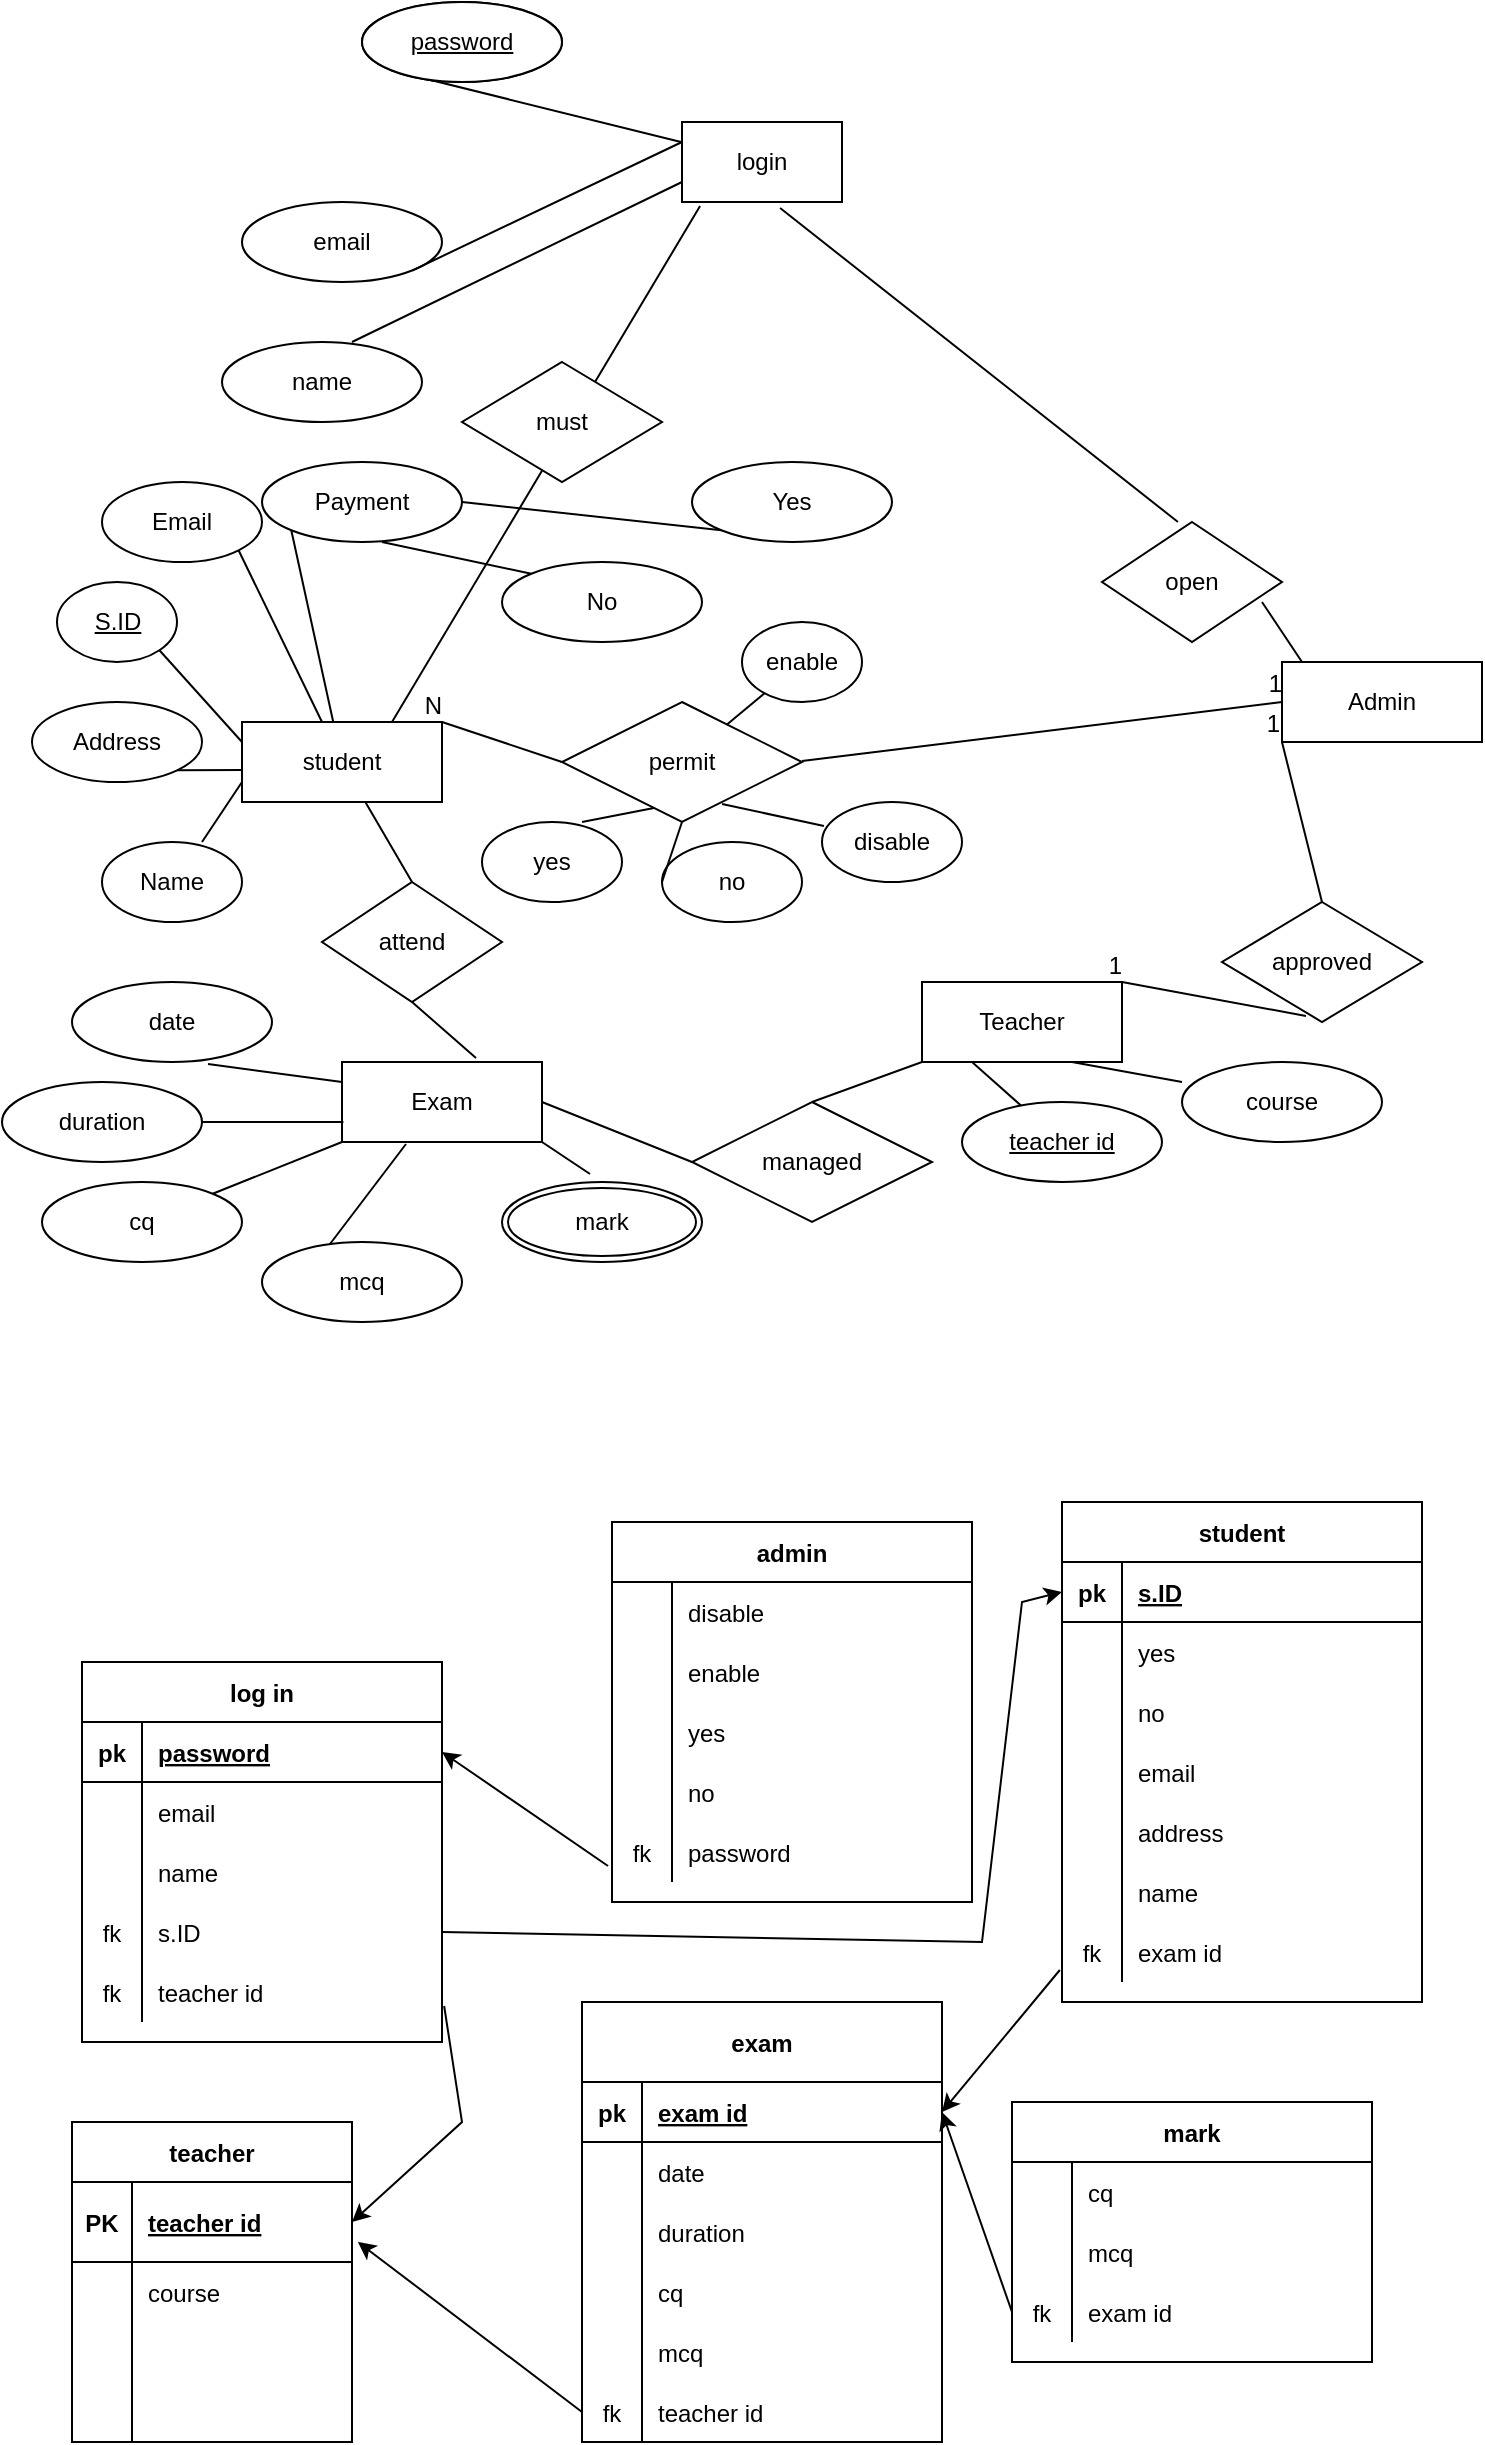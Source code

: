<mxfile version="20.1.1" type="github"><diagram id="s75_1GLkobukSZjFSuoS" name="Page-1"><mxGraphModel dx="1835" dy="1525" grid="1" gridSize="10" guides="1" tooltips="1" connect="1" arrows="1" fold="1" page="1" pageScale="1" pageWidth="850" pageHeight="1100" math="0" shadow="0"><root><mxCell id="0"/><mxCell id="1" parent="0"/><mxCell id="WikgjsvKLAHlQ51X5Hj_-1" value="student" style="whiteSpace=wrap;html=1;align=center;" parent="1" vertex="1"><mxGeometry x="100" y="230" width="100" height="40" as="geometry"/></mxCell><mxCell id="WikgjsvKLAHlQ51X5Hj_-2" value="Admin" style="whiteSpace=wrap;html=1;align=center;" parent="1" vertex="1"><mxGeometry x="620" y="200" width="100" height="40" as="geometry"/></mxCell><mxCell id="WikgjsvKLAHlQ51X5Hj_-3" value="Exam" style="whiteSpace=wrap;html=1;align=center;" parent="1" vertex="1"><mxGeometry x="150" y="400" width="100" height="40" as="geometry"/></mxCell><mxCell id="WikgjsvKLAHlQ51X5Hj_-4" value="Teacher" style="whiteSpace=wrap;html=1;align=center;" parent="1" vertex="1"><mxGeometry x="440" y="360" width="100" height="40" as="geometry"/></mxCell><mxCell id="WikgjsvKLAHlQ51X5Hj_-6" value="managed" style="shape=rhombus;perimeter=rhombusPerimeter;whiteSpace=wrap;html=1;align=center;" parent="1" vertex="1"><mxGeometry x="325" y="420" width="120" height="60" as="geometry"/></mxCell><mxCell id="WikgjsvKLAHlQ51X5Hj_-7" value="No" style="ellipse;whiteSpace=wrap;html=1;align=center;" parent="1" vertex="1"><mxGeometry x="230" y="150" width="100" height="40" as="geometry"/></mxCell><mxCell id="WikgjsvKLAHlQ51X5Hj_-8" value="Yes" style="ellipse;whiteSpace=wrap;html=1;align=center;" parent="1" vertex="1"><mxGeometry x="325" y="100" width="100" height="40" as="geometry"/></mxCell><mxCell id="WikgjsvKLAHlQ51X5Hj_-9" value="Name" style="ellipse;whiteSpace=wrap;html=1;align=center;" parent="1" vertex="1"><mxGeometry x="30" y="290" width="70" height="40" as="geometry"/></mxCell><mxCell id="WikgjsvKLAHlQ51X5Hj_-10" value="Email" style="ellipse;whiteSpace=wrap;html=1;align=center;" parent="1" vertex="1"><mxGeometry x="30" y="110" width="80" height="40" as="geometry"/></mxCell><mxCell id="WikgjsvKLAHlQ51X5Hj_-11" value="Address" style="ellipse;whiteSpace=wrap;html=1;align=center;" parent="1" vertex="1"><mxGeometry x="-5" y="220" width="85" height="40" as="geometry"/></mxCell><mxCell id="WikgjsvKLAHlQ51X5Hj_-12" value="S.ID" style="ellipse;whiteSpace=wrap;html=1;align=center;fontStyle=4;" parent="1" vertex="1"><mxGeometry x="7.5" y="160" width="60" height="40" as="geometry"/></mxCell><mxCell id="WikgjsvKLAHlQ51X5Hj_-13" value="" style="endArrow=none;html=1;rounded=0;entryX=1;entryY=1;entryDx=0;entryDy=0;" parent="1" target="WikgjsvKLAHlQ51X5Hj_-10" edge="1"><mxGeometry width="50" height="50" relative="1" as="geometry"><mxPoint x="140" y="230" as="sourcePoint"/><mxPoint x="170" y="200" as="targetPoint"/></mxGeometry></mxCell><mxCell id="WikgjsvKLAHlQ51X5Hj_-14" value="" style="endArrow=none;html=1;rounded=0;exitX=0;exitY=0.25;exitDx=0;exitDy=0;entryX=1;entryY=1;entryDx=0;entryDy=0;" parent="1" source="WikgjsvKLAHlQ51X5Hj_-1" target="WikgjsvKLAHlQ51X5Hj_-12" edge="1"><mxGeometry width="50" height="50" relative="1" as="geometry"><mxPoint x="80" y="240" as="sourcePoint"/><mxPoint x="130" y="190" as="targetPoint"/></mxGeometry></mxCell><mxCell id="WikgjsvKLAHlQ51X5Hj_-15" value="" style="endArrow=none;html=1;rounded=0;" parent="1" edge="1"><mxGeometry width="50" height="50" relative="1" as="geometry"><mxPoint x="80" y="290" as="sourcePoint"/><mxPoint x="100" y="260" as="targetPoint"/></mxGeometry></mxCell><mxCell id="WikgjsvKLAHlQ51X5Hj_-16" value="" style="endArrow=none;html=1;rounded=0;exitX=1;exitY=1;exitDx=0;exitDy=0;" parent="1" source="WikgjsvKLAHlQ51X5Hj_-11" edge="1"><mxGeometry width="50" height="50" relative="1" as="geometry"><mxPoint x="400" y="280" as="sourcePoint"/><mxPoint x="100" y="254" as="targetPoint"/></mxGeometry></mxCell><mxCell id="WikgjsvKLAHlQ51X5Hj_-19" value="" style="endArrow=none;html=1;rounded=0;entryX=0;entryY=0.5;entryDx=0;entryDy=0;" parent="1" target="WikgjsvKLAHlQ51X5Hj_-2" edge="1"><mxGeometry relative="1" as="geometry"><mxPoint x="380" y="249.5" as="sourcePoint"/><mxPoint x="540" y="249.5" as="targetPoint"/></mxGeometry></mxCell><mxCell id="WikgjsvKLAHlQ51X5Hj_-20" value="1" style="resizable=0;html=1;align=right;verticalAlign=bottom;" parent="WikgjsvKLAHlQ51X5Hj_-19" connectable="0" vertex="1"><mxGeometry x="1" relative="1" as="geometry"/></mxCell><mxCell id="WikgjsvKLAHlQ51X5Hj_-21" value="Payment" style="ellipse;whiteSpace=wrap;html=1;align=center;" parent="1" vertex="1"><mxGeometry x="110" y="100" width="100" height="40" as="geometry"/></mxCell><mxCell id="WikgjsvKLAHlQ51X5Hj_-22" value="" style="endArrow=none;html=1;rounded=0;exitX=0.6;exitY=1;exitDx=0;exitDy=0;exitPerimeter=0;entryX=0;entryY=0;entryDx=0;entryDy=0;" parent="1" source="WikgjsvKLAHlQ51X5Hj_-21" target="WikgjsvKLAHlQ51X5Hj_-7" edge="1"><mxGeometry width="50" height="50" relative="1" as="geometry"><mxPoint x="400" y="280" as="sourcePoint"/><mxPoint x="450" y="230" as="targetPoint"/></mxGeometry></mxCell><mxCell id="WikgjsvKLAHlQ51X5Hj_-23" value="" style="endArrow=none;html=1;rounded=0;exitX=0;exitY=1;exitDx=0;exitDy=0;entryX=1;entryY=0.5;entryDx=0;entryDy=0;" parent="1" source="WikgjsvKLAHlQ51X5Hj_-8" target="WikgjsvKLAHlQ51X5Hj_-21" edge="1"><mxGeometry width="50" height="50" relative="1" as="geometry"><mxPoint x="270" y="160" as="sourcePoint"/><mxPoint x="320" y="110" as="targetPoint"/></mxGeometry></mxCell><mxCell id="KVuetMOdyUf1TqzvOYoq-1" value="" style="endArrow=none;html=1;rounded=0;entryX=0;entryY=1;entryDx=0;entryDy=0;" parent="1" source="WikgjsvKLAHlQ51X5Hj_-1" target="WikgjsvKLAHlQ51X5Hj_-21" edge="1"><mxGeometry width="50" height="50" relative="1" as="geometry"><mxPoint x="270" y="280" as="sourcePoint"/><mxPoint x="320" y="230" as="targetPoint"/></mxGeometry></mxCell><mxCell id="KVuetMOdyUf1TqzvOYoq-2" value="attend" style="shape=rhombus;perimeter=rhombusPerimeter;whiteSpace=wrap;html=1;align=center;" parent="1" vertex="1"><mxGeometry x="140" y="310" width="90" height="60" as="geometry"/></mxCell><mxCell id="KVuetMOdyUf1TqzvOYoq-3" value="permit" style="shape=rhombus;perimeter=rhombusPerimeter;whiteSpace=wrap;html=1;align=center;" parent="1" vertex="1"><mxGeometry x="260" y="220" width="120" height="60" as="geometry"/></mxCell><mxCell id="KVuetMOdyUf1TqzvOYoq-4" value="" style="endArrow=none;html=1;rounded=0;entryX=0.5;entryY=0;entryDx=0;entryDy=0;" parent="1" source="WikgjsvKLAHlQ51X5Hj_-1" target="KVuetMOdyUf1TqzvOYoq-2" edge="1"><mxGeometry relative="1" as="geometry"><mxPoint x="220" y="250" as="sourcePoint"/><mxPoint x="380" y="250" as="targetPoint"/></mxGeometry></mxCell><mxCell id="KVuetMOdyUf1TqzvOYoq-5" value="" style="endArrow=none;html=1;rounded=0;entryX=0.67;entryY=-0.05;entryDx=0;entryDy=0;entryPerimeter=0;exitX=0.5;exitY=1;exitDx=0;exitDy=0;" parent="1" source="KVuetMOdyUf1TqzvOYoq-2" target="WikgjsvKLAHlQ51X5Hj_-3" edge="1"><mxGeometry relative="1" as="geometry"><mxPoint x="220" y="250" as="sourcePoint"/><mxPoint x="380" y="250" as="targetPoint"/></mxGeometry></mxCell><mxCell id="KVuetMOdyUf1TqzvOYoq-6" value="" style="endArrow=none;html=1;rounded=0;entryX=0.5;entryY=0;entryDx=0;entryDy=0;exitX=0;exitY=1;exitDx=0;exitDy=0;" parent="1" source="WikgjsvKLAHlQ51X5Hj_-4" target="WikgjsvKLAHlQ51X5Hj_-6" edge="1"><mxGeometry relative="1" as="geometry"><mxPoint x="220" y="250" as="sourcePoint"/><mxPoint x="380" y="250" as="targetPoint"/></mxGeometry></mxCell><mxCell id="KVuetMOdyUf1TqzvOYoq-7" value="" style="endArrow=none;html=1;rounded=0;entryX=0;entryY=0.5;entryDx=0;entryDy=0;exitX=1;exitY=0.5;exitDx=0;exitDy=0;" parent="1" source="WikgjsvKLAHlQ51X5Hj_-3" target="WikgjsvKLAHlQ51X5Hj_-6" edge="1"><mxGeometry relative="1" as="geometry"><mxPoint x="220" y="250" as="sourcePoint"/><mxPoint x="380" y="250" as="targetPoint"/></mxGeometry></mxCell><mxCell id="KVuetMOdyUf1TqzvOYoq-8" value="yes" style="ellipse;whiteSpace=wrap;html=1;align=center;" parent="1" vertex="1"><mxGeometry x="220" y="280" width="70" height="40" as="geometry"/></mxCell><mxCell id="KVuetMOdyUf1TqzvOYoq-9" value="no" style="ellipse;whiteSpace=wrap;html=1;align=center;" parent="1" vertex="1"><mxGeometry x="310" y="290" width="70" height="40" as="geometry"/></mxCell><mxCell id="KVuetMOdyUf1TqzvOYoq-10" value="enable" style="ellipse;whiteSpace=wrap;html=1;align=center;" parent="1" vertex="1"><mxGeometry x="350" y="180" width="60" height="40" as="geometry"/></mxCell><mxCell id="KVuetMOdyUf1TqzvOYoq-11" value="disable" style="ellipse;whiteSpace=wrap;html=1;align=center;" parent="1" vertex="1"><mxGeometry x="390" y="270" width="70" height="40" as="geometry"/></mxCell><mxCell id="KVuetMOdyUf1TqzvOYoq-17" value="" style="endArrow=none;html=1;rounded=0;entryX=0.383;entryY=0.883;entryDx=0;entryDy=0;entryPerimeter=0;" parent="1" target="KVuetMOdyUf1TqzvOYoq-3" edge="1"><mxGeometry width="50" height="50" relative="1" as="geometry"><mxPoint x="270" y="280" as="sourcePoint"/><mxPoint x="320" y="230" as="targetPoint"/></mxGeometry></mxCell><mxCell id="KVuetMOdyUf1TqzvOYoq-18" value="" style="endArrow=none;html=1;rounded=0;entryX=0.5;entryY=1;entryDx=0;entryDy=0;exitX=0;exitY=0.5;exitDx=0;exitDy=0;" parent="1" source="KVuetMOdyUf1TqzvOYoq-9" target="KVuetMOdyUf1TqzvOYoq-3" edge="1"><mxGeometry width="50" height="50" relative="1" as="geometry"><mxPoint x="290" y="340" as="sourcePoint"/><mxPoint x="340" y="290" as="targetPoint"/></mxGeometry></mxCell><mxCell id="KVuetMOdyUf1TqzvOYoq-19" value="" style="endArrow=none;html=1;rounded=0;exitX=0.014;exitY=0.3;exitDx=0;exitDy=0;exitPerimeter=0;entryX=0.667;entryY=0.85;entryDx=0;entryDy=0;entryPerimeter=0;" parent="1" source="KVuetMOdyUf1TqzvOYoq-11" target="KVuetMOdyUf1TqzvOYoq-3" edge="1"><mxGeometry width="50" height="50" relative="1" as="geometry"><mxPoint x="270" y="280" as="sourcePoint"/><mxPoint x="320" y="230" as="targetPoint"/></mxGeometry></mxCell><mxCell id="KVuetMOdyUf1TqzvOYoq-20" value="" style="endArrow=none;html=1;rounded=0;" parent="1" source="KVuetMOdyUf1TqzvOYoq-3" target="KVuetMOdyUf1TqzvOYoq-10" edge="1"><mxGeometry width="50" height="50" relative="1" as="geometry"><mxPoint x="270" y="280" as="sourcePoint"/><mxPoint x="320" y="230" as="targetPoint"/></mxGeometry></mxCell><mxCell id="KVuetMOdyUf1TqzvOYoq-22" value="approved" style="shape=rhombus;perimeter=rhombusPerimeter;whiteSpace=wrap;html=1;align=center;" parent="1" vertex="1"><mxGeometry x="590" y="320" width="100" height="60" as="geometry"/></mxCell><mxCell id="KVuetMOdyUf1TqzvOYoq-25" value="" style="endArrow=none;html=1;rounded=0;exitX=0.42;exitY=0.95;exitDx=0;exitDy=0;exitPerimeter=0;entryX=1;entryY=0;entryDx=0;entryDy=0;" parent="1" source="KVuetMOdyUf1TqzvOYoq-22" target="WikgjsvKLAHlQ51X5Hj_-4" edge="1"><mxGeometry relative="1" as="geometry"><mxPoint x="470" y="400" as="sourcePoint"/><mxPoint x="530" y="350" as="targetPoint"/></mxGeometry></mxCell><mxCell id="KVuetMOdyUf1TqzvOYoq-26" value="1" style="resizable=0;html=1;align=right;verticalAlign=bottom;" parent="KVuetMOdyUf1TqzvOYoq-25" connectable="0" vertex="1"><mxGeometry x="1" relative="1" as="geometry"/></mxCell><mxCell id="KVuetMOdyUf1TqzvOYoq-29" value="" style="endArrow=none;html=1;rounded=0;exitX=0;exitY=0.5;exitDx=0;exitDy=0;entryX=1;entryY=0;entryDx=0;entryDy=0;" parent="1" source="KVuetMOdyUf1TqzvOYoq-3" target="WikgjsvKLAHlQ51X5Hj_-1" edge="1"><mxGeometry relative="1" as="geometry"><mxPoint x="267.5" y="240" as="sourcePoint"/><mxPoint x="67.5" y="380" as="targetPoint"/></mxGeometry></mxCell><mxCell id="KVuetMOdyUf1TqzvOYoq-30" value="N" style="resizable=0;html=1;align=right;verticalAlign=bottom;" parent="KVuetMOdyUf1TqzvOYoq-29" connectable="0" vertex="1"><mxGeometry x="1" relative="1" as="geometry"/></mxCell><mxCell id="KVuetMOdyUf1TqzvOYoq-32" value="" style="endArrow=none;html=1;rounded=0;entryX=0;entryY=1;entryDx=0;entryDy=0;exitX=0.5;exitY=0;exitDx=0;exitDy=0;" parent="1" source="KVuetMOdyUf1TqzvOYoq-22" target="WikgjsvKLAHlQ51X5Hj_-2" edge="1"><mxGeometry relative="1" as="geometry"><mxPoint x="220" y="250" as="sourcePoint"/><mxPoint x="380" y="250" as="targetPoint"/></mxGeometry></mxCell><mxCell id="KVuetMOdyUf1TqzvOYoq-33" value="1" style="resizable=0;html=1;align=right;verticalAlign=bottom;" parent="KVuetMOdyUf1TqzvOYoq-32" connectable="0" vertex="1"><mxGeometry x="1" relative="1" as="geometry"/></mxCell><mxCell id="KVuetMOdyUf1TqzvOYoq-34" value="login" style="whiteSpace=wrap;html=1;align=center;" parent="1" vertex="1"><mxGeometry x="320" y="-70" width="80" height="40" as="geometry"/></mxCell><mxCell id="KVuetMOdyUf1TqzvOYoq-36" value="open" style="shape=rhombus;perimeter=rhombusPerimeter;whiteSpace=wrap;html=1;align=center;" parent="1" vertex="1"><mxGeometry x="530" y="130" width="90" height="60" as="geometry"/></mxCell><mxCell id="KVuetMOdyUf1TqzvOYoq-37" value="" style="endArrow=none;html=1;rounded=0;exitX=0.1;exitY=0;exitDx=0;exitDy=0;exitPerimeter=0;" parent="1" source="WikgjsvKLAHlQ51X5Hj_-2" edge="1"><mxGeometry width="50" height="50" relative="1" as="geometry"><mxPoint x="630" y="190" as="sourcePoint"/><mxPoint x="610" y="170" as="targetPoint"/></mxGeometry></mxCell><mxCell id="KVuetMOdyUf1TqzvOYoq-38" value="" style="endArrow=none;html=1;rounded=0;entryX=0.613;entryY=1.075;entryDx=0;entryDy=0;entryPerimeter=0;exitX=0.422;exitY=0;exitDx=0;exitDy=0;exitPerimeter=0;" parent="1" source="KVuetMOdyUf1TqzvOYoq-36" target="KVuetMOdyUf1TqzvOYoq-34" edge="1"><mxGeometry width="50" height="50" relative="1" as="geometry"><mxPoint x="300" y="280" as="sourcePoint"/><mxPoint x="350" y="230" as="targetPoint"/></mxGeometry></mxCell><mxCell id="KVuetMOdyUf1TqzvOYoq-39" value="email" style="ellipse;whiteSpace=wrap;html=1;align=center;" parent="1" vertex="1"><mxGeometry x="100" y="-30" width="100" height="40" as="geometry"/></mxCell><mxCell id="KVuetMOdyUf1TqzvOYoq-40" value="name" style="ellipse;whiteSpace=wrap;html=1;align=center;" parent="1" vertex="1"><mxGeometry x="90" y="40" width="100" height="40" as="geometry"/></mxCell><mxCell id="KVuetMOdyUf1TqzvOYoq-41" value="password" style="ellipse;whiteSpace=wrap;html=1;align=center;" parent="1" vertex="1"><mxGeometry x="160" y="-130" width="100" height="40" as="geometry"/></mxCell><mxCell id="KVuetMOdyUf1TqzvOYoq-42" value="" style="endArrow=none;html=1;rounded=0;entryX=0;entryY=1;entryDx=0;entryDy=0;" parent="1" source="KVuetMOdyUf1TqzvOYoq-34" target="KVuetMOdyUf1TqzvOYoq-41" edge="1"><mxGeometry width="50" height="50" relative="1" as="geometry"><mxPoint x="300" y="280" as="sourcePoint"/><mxPoint x="350" y="230" as="targetPoint"/></mxGeometry></mxCell><mxCell id="KVuetMOdyUf1TqzvOYoq-43" value="" style="endArrow=none;html=1;rounded=0;entryX=0;entryY=0.25;entryDx=0;entryDy=0;exitX=1;exitY=1;exitDx=0;exitDy=0;" parent="1" source="KVuetMOdyUf1TqzvOYoq-39" target="KVuetMOdyUf1TqzvOYoq-34" edge="1"><mxGeometry width="50" height="50" relative="1" as="geometry"><mxPoint x="300" y="80" as="sourcePoint"/><mxPoint x="350" y="30" as="targetPoint"/></mxGeometry></mxCell><mxCell id="KVuetMOdyUf1TqzvOYoq-44" value="" style="endArrow=none;html=1;rounded=0;exitX=0;exitY=0.75;exitDx=0;exitDy=0;entryX=0.65;entryY=0;entryDx=0;entryDy=0;entryPerimeter=0;" parent="1" source="KVuetMOdyUf1TqzvOYoq-34" target="KVuetMOdyUf1TqzvOYoq-40" edge="1"><mxGeometry width="50" height="50" relative="1" as="geometry"><mxPoint x="300" y="80" as="sourcePoint"/><mxPoint x="350" y="30" as="targetPoint"/></mxGeometry></mxCell><mxCell id="KVuetMOdyUf1TqzvOYoq-45" value="" style="endArrow=none;html=1;rounded=0;exitX=0.75;exitY=0;exitDx=0;exitDy=0;entryX=0.113;entryY=1.05;entryDx=0;entryDy=0;entryPerimeter=0;" parent="1" source="WikgjsvKLAHlQ51X5Hj_-1" target="KVuetMOdyUf1TqzvOYoq-34" edge="1"><mxGeometry width="50" height="50" relative="1" as="geometry"><mxPoint x="300" y="80" as="sourcePoint"/><mxPoint x="350" y="30" as="targetPoint"/></mxGeometry></mxCell><mxCell id="KVuetMOdyUf1TqzvOYoq-46" value="must" style="shape=rhombus;perimeter=rhombusPerimeter;whiteSpace=wrap;html=1;align=center;" parent="1" vertex="1"><mxGeometry x="210" y="50" width="100" height="60" as="geometry"/></mxCell><mxCell id="KVuetMOdyUf1TqzvOYoq-47" value="mcq" style="ellipse;whiteSpace=wrap;html=1;align=center;" parent="1" vertex="1"><mxGeometry x="110" y="490" width="100" height="40" as="geometry"/></mxCell><mxCell id="KVuetMOdyUf1TqzvOYoq-48" value="cq" style="ellipse;whiteSpace=wrap;html=1;align=center;" parent="1" vertex="1"><mxGeometry y="460" width="100" height="40" as="geometry"/></mxCell><mxCell id="KVuetMOdyUf1TqzvOYoq-50" value="duration" style="ellipse;whiteSpace=wrap;html=1;align=center;" parent="1" vertex="1"><mxGeometry x="-20" y="410" width="100" height="40" as="geometry"/></mxCell><mxCell id="KVuetMOdyUf1TqzvOYoq-51" value="date" style="ellipse;whiteSpace=wrap;html=1;align=center;" parent="1" vertex="1"><mxGeometry x="15" y="360" width="100" height="40" as="geometry"/></mxCell><mxCell id="KVuetMOdyUf1TqzvOYoq-52" value="mark" style="ellipse;shape=doubleEllipse;margin=3;whiteSpace=wrap;html=1;align=center;" parent="1" vertex="1"><mxGeometry x="230" y="460" width="100" height="40" as="geometry"/></mxCell><mxCell id="KVuetMOdyUf1TqzvOYoq-53" value="" style="endArrow=none;html=1;rounded=0;exitX=0.68;exitY=1.025;exitDx=0;exitDy=0;exitPerimeter=0;entryX=0;entryY=0.25;entryDx=0;entryDy=0;" parent="1" source="KVuetMOdyUf1TqzvOYoq-51" target="WikgjsvKLAHlQ51X5Hj_-3" edge="1"><mxGeometry width="50" height="50" relative="1" as="geometry"><mxPoint x="90" y="450" as="sourcePoint"/><mxPoint x="140" y="400" as="targetPoint"/></mxGeometry></mxCell><mxCell id="KVuetMOdyUf1TqzvOYoq-54" value="" style="endArrow=none;html=1;rounded=0;" parent="1" source="KVuetMOdyUf1TqzvOYoq-50" edge="1"><mxGeometry width="50" height="50" relative="1" as="geometry"><mxPoint x="80" y="480" as="sourcePoint"/><mxPoint x="150.711" y="430" as="targetPoint"/></mxGeometry></mxCell><mxCell id="KVuetMOdyUf1TqzvOYoq-55" value="" style="endArrow=none;html=1;rounded=0;entryX=0;entryY=1;entryDx=0;entryDy=0;" parent="1" source="KVuetMOdyUf1TqzvOYoq-48" target="WikgjsvKLAHlQ51X5Hj_-3" edge="1"><mxGeometry width="50" height="50" relative="1" as="geometry"><mxPoint x="80" y="510" as="sourcePoint"/><mxPoint x="130" y="460" as="targetPoint"/></mxGeometry></mxCell><mxCell id="KVuetMOdyUf1TqzvOYoq-56" value="" style="endArrow=none;html=1;rounded=0;entryX=0.32;entryY=1.025;entryDx=0;entryDy=0;entryPerimeter=0;exitX=0.34;exitY=0.025;exitDx=0;exitDy=0;exitPerimeter=0;" parent="1" source="KVuetMOdyUf1TqzvOYoq-47" target="WikgjsvKLAHlQ51X5Hj_-3" edge="1"><mxGeometry width="50" height="50" relative="1" as="geometry"><mxPoint x="140" y="510" as="sourcePoint"/><mxPoint x="190" y="460" as="targetPoint"/></mxGeometry></mxCell><mxCell id="KVuetMOdyUf1TqzvOYoq-57" value="" style="endArrow=none;html=1;rounded=0;exitX=0.44;exitY=-0.1;exitDx=0;exitDy=0;exitPerimeter=0;entryX=1;entryY=1;entryDx=0;entryDy=0;" parent="1" source="KVuetMOdyUf1TqzvOYoq-52" target="WikgjsvKLAHlQ51X5Hj_-3" edge="1"><mxGeometry width="50" height="50" relative="1" as="geometry"><mxPoint x="300" y="380" as="sourcePoint"/><mxPoint x="350" y="330" as="targetPoint"/></mxGeometry></mxCell><mxCell id="8TugNM7qZKCqNV3E8yxS-2" value="password" style="ellipse;whiteSpace=wrap;html=1;align=center;fontStyle=4;" vertex="1" parent="1"><mxGeometry x="160" y="-130" width="100" height="40" as="geometry"/></mxCell><mxCell id="8TugNM7qZKCqNV3E8yxS-5" value="teacher id" style="ellipse;whiteSpace=wrap;html=1;align=center;fontStyle=4;" vertex="1" parent="1"><mxGeometry x="460" y="420" width="100" height="40" as="geometry"/></mxCell><mxCell id="8TugNM7qZKCqNV3E8yxS-7" value="" style="endArrow=none;html=1;rounded=0;entryX=0.25;entryY=1;entryDx=0;entryDy=0;" edge="1" parent="1" source="8TugNM7qZKCqNV3E8yxS-5" target="WikgjsvKLAHlQ51X5Hj_-4"><mxGeometry width="50" height="50" relative="1" as="geometry"><mxPoint x="390" y="330" as="sourcePoint"/><mxPoint x="440" y="280" as="targetPoint"/></mxGeometry></mxCell><mxCell id="8TugNM7qZKCqNV3E8yxS-8" value="course" style="ellipse;whiteSpace=wrap;html=1;align=center;" vertex="1" parent="1"><mxGeometry x="570" y="400" width="100" height="40" as="geometry"/></mxCell><mxCell id="8TugNM7qZKCqNV3E8yxS-9" value="" style="endArrow=none;html=1;rounded=0;exitX=0;exitY=0.25;exitDx=0;exitDy=0;exitPerimeter=0;entryX=0.75;entryY=1;entryDx=0;entryDy=0;" edge="1" parent="1" source="8TugNM7qZKCqNV3E8yxS-8" target="WikgjsvKLAHlQ51X5Hj_-4"><mxGeometry width="50" height="50" relative="1" as="geometry"><mxPoint x="390" y="330" as="sourcePoint"/><mxPoint x="440" y="280" as="targetPoint"/></mxGeometry></mxCell><mxCell id="8TugNM7qZKCqNV3E8yxS-10" value="log in" style="shape=table;startSize=30;container=1;collapsible=1;childLayout=tableLayout;fixedRows=1;rowLines=0;fontStyle=1;align=center;resizeLast=1;" vertex="1" parent="1"><mxGeometry x="20" y="700" width="180" height="190" as="geometry"/></mxCell><mxCell id="8TugNM7qZKCqNV3E8yxS-11" value="" style="shape=tableRow;horizontal=0;startSize=0;swimlaneHead=0;swimlaneBody=0;fillColor=none;collapsible=0;dropTarget=0;points=[[0,0.5],[1,0.5]];portConstraint=eastwest;top=0;left=0;right=0;bottom=1;" vertex="1" parent="8TugNM7qZKCqNV3E8yxS-10"><mxGeometry y="30" width="180" height="30" as="geometry"/></mxCell><mxCell id="8TugNM7qZKCqNV3E8yxS-12" value="pk" style="shape=partialRectangle;connectable=0;fillColor=none;top=0;left=0;bottom=0;right=0;fontStyle=1;overflow=hidden;" vertex="1" parent="8TugNM7qZKCqNV3E8yxS-11"><mxGeometry width="30" height="30" as="geometry"><mxRectangle width="30" height="30" as="alternateBounds"/></mxGeometry></mxCell><mxCell id="8TugNM7qZKCqNV3E8yxS-13" value="password" style="shape=partialRectangle;connectable=0;fillColor=none;top=0;left=0;bottom=0;right=0;align=left;spacingLeft=6;fontStyle=5;overflow=hidden;" vertex="1" parent="8TugNM7qZKCqNV3E8yxS-11"><mxGeometry x="30" width="150" height="30" as="geometry"><mxRectangle width="150" height="30" as="alternateBounds"/></mxGeometry></mxCell><mxCell id="8TugNM7qZKCqNV3E8yxS-14" value="" style="shape=tableRow;horizontal=0;startSize=0;swimlaneHead=0;swimlaneBody=0;fillColor=none;collapsible=0;dropTarget=0;points=[[0,0.5],[1,0.5]];portConstraint=eastwest;top=0;left=0;right=0;bottom=0;" vertex="1" parent="8TugNM7qZKCqNV3E8yxS-10"><mxGeometry y="60" width="180" height="30" as="geometry"/></mxCell><mxCell id="8TugNM7qZKCqNV3E8yxS-15" value="" style="shape=partialRectangle;connectable=0;fillColor=none;top=0;left=0;bottom=0;right=0;editable=1;overflow=hidden;" vertex="1" parent="8TugNM7qZKCqNV3E8yxS-14"><mxGeometry width="30" height="30" as="geometry"><mxRectangle width="30" height="30" as="alternateBounds"/></mxGeometry></mxCell><mxCell id="8TugNM7qZKCqNV3E8yxS-16" value="email" style="shape=partialRectangle;connectable=0;fillColor=none;top=0;left=0;bottom=0;right=0;align=left;spacingLeft=6;overflow=hidden;" vertex="1" parent="8TugNM7qZKCqNV3E8yxS-14"><mxGeometry x="30" width="150" height="30" as="geometry"><mxRectangle width="150" height="30" as="alternateBounds"/></mxGeometry></mxCell><mxCell id="8TugNM7qZKCqNV3E8yxS-17" value="" style="shape=tableRow;horizontal=0;startSize=0;swimlaneHead=0;swimlaneBody=0;fillColor=none;collapsible=0;dropTarget=0;points=[[0,0.5],[1,0.5]];portConstraint=eastwest;top=0;left=0;right=0;bottom=0;" vertex="1" parent="8TugNM7qZKCqNV3E8yxS-10"><mxGeometry y="90" width="180" height="30" as="geometry"/></mxCell><mxCell id="8TugNM7qZKCqNV3E8yxS-18" value="" style="shape=partialRectangle;connectable=0;fillColor=none;top=0;left=0;bottom=0;right=0;editable=1;overflow=hidden;" vertex="1" parent="8TugNM7qZKCqNV3E8yxS-17"><mxGeometry width="30" height="30" as="geometry"><mxRectangle width="30" height="30" as="alternateBounds"/></mxGeometry></mxCell><mxCell id="8TugNM7qZKCqNV3E8yxS-19" value="name" style="shape=partialRectangle;connectable=0;fillColor=none;top=0;left=0;bottom=0;right=0;align=left;spacingLeft=6;overflow=hidden;" vertex="1" parent="8TugNM7qZKCqNV3E8yxS-17"><mxGeometry x="30" width="150" height="30" as="geometry"><mxRectangle width="150" height="30" as="alternateBounds"/></mxGeometry></mxCell><mxCell id="8TugNM7qZKCqNV3E8yxS-20" value="" style="shape=tableRow;horizontal=0;startSize=0;swimlaneHead=0;swimlaneBody=0;fillColor=none;collapsible=0;dropTarget=0;points=[[0,0.5],[1,0.5]];portConstraint=eastwest;top=0;left=0;right=0;bottom=0;" vertex="1" parent="8TugNM7qZKCqNV3E8yxS-10"><mxGeometry y="120" width="180" height="30" as="geometry"/></mxCell><mxCell id="8TugNM7qZKCqNV3E8yxS-21" value="fk" style="shape=partialRectangle;connectable=0;fillColor=none;top=0;left=0;bottom=0;right=0;editable=1;overflow=hidden;" vertex="1" parent="8TugNM7qZKCqNV3E8yxS-20"><mxGeometry width="30" height="30" as="geometry"><mxRectangle width="30" height="30" as="alternateBounds"/></mxGeometry></mxCell><mxCell id="8TugNM7qZKCqNV3E8yxS-22" value="s.ID" style="shape=partialRectangle;connectable=0;fillColor=none;top=0;left=0;bottom=0;right=0;align=left;spacingLeft=6;overflow=hidden;" vertex="1" parent="8TugNM7qZKCqNV3E8yxS-20"><mxGeometry x="30" width="150" height="30" as="geometry"><mxRectangle width="150" height="30" as="alternateBounds"/></mxGeometry></mxCell><mxCell id="8TugNM7qZKCqNV3E8yxS-131" value="" style="shape=tableRow;horizontal=0;startSize=0;swimlaneHead=0;swimlaneBody=0;fillColor=none;collapsible=0;dropTarget=0;points=[[0,0.5],[1,0.5]];portConstraint=eastwest;top=0;left=0;right=0;bottom=0;" vertex="1" parent="8TugNM7qZKCqNV3E8yxS-10"><mxGeometry y="150" width="180" height="30" as="geometry"/></mxCell><mxCell id="8TugNM7qZKCqNV3E8yxS-132" value="fk" style="shape=partialRectangle;connectable=0;fillColor=none;top=0;left=0;bottom=0;right=0;editable=1;overflow=hidden;" vertex="1" parent="8TugNM7qZKCqNV3E8yxS-131"><mxGeometry width="30" height="30" as="geometry"><mxRectangle width="30" height="30" as="alternateBounds"/></mxGeometry></mxCell><mxCell id="8TugNM7qZKCqNV3E8yxS-133" value="teacher id" style="shape=partialRectangle;connectable=0;fillColor=none;top=0;left=0;bottom=0;right=0;align=left;spacingLeft=6;overflow=hidden;" vertex="1" parent="8TugNM7qZKCqNV3E8yxS-131"><mxGeometry x="30" width="150" height="30" as="geometry"><mxRectangle width="150" height="30" as="alternateBounds"/></mxGeometry></mxCell><mxCell id="8TugNM7qZKCqNV3E8yxS-23" value="admin" style="shape=table;startSize=30;container=1;collapsible=1;childLayout=tableLayout;fixedRows=1;rowLines=0;fontStyle=1;align=center;resizeLast=1;" vertex="1" parent="1"><mxGeometry x="285" y="630" width="180" height="190" as="geometry"/></mxCell><mxCell id="8TugNM7qZKCqNV3E8yxS-27" value="" style="shape=tableRow;horizontal=0;startSize=0;swimlaneHead=0;swimlaneBody=0;fillColor=none;collapsible=0;dropTarget=0;points=[[0,0.5],[1,0.5]];portConstraint=eastwest;top=0;left=0;right=0;bottom=0;" vertex="1" parent="8TugNM7qZKCqNV3E8yxS-23"><mxGeometry y="30" width="180" height="30" as="geometry"/></mxCell><mxCell id="8TugNM7qZKCqNV3E8yxS-28" value="" style="shape=partialRectangle;connectable=0;fillColor=none;top=0;left=0;bottom=0;right=0;editable=1;overflow=hidden;" vertex="1" parent="8TugNM7qZKCqNV3E8yxS-27"><mxGeometry width="30" height="30" as="geometry"><mxRectangle width="30" height="30" as="alternateBounds"/></mxGeometry></mxCell><mxCell id="8TugNM7qZKCqNV3E8yxS-29" value="disable" style="shape=partialRectangle;connectable=0;fillColor=none;top=0;left=0;bottom=0;right=0;align=left;spacingLeft=6;overflow=hidden;" vertex="1" parent="8TugNM7qZKCqNV3E8yxS-27"><mxGeometry x="30" width="150" height="30" as="geometry"><mxRectangle width="150" height="30" as="alternateBounds"/></mxGeometry></mxCell><mxCell id="8TugNM7qZKCqNV3E8yxS-30" value="" style="shape=tableRow;horizontal=0;startSize=0;swimlaneHead=0;swimlaneBody=0;fillColor=none;collapsible=0;dropTarget=0;points=[[0,0.5],[1,0.5]];portConstraint=eastwest;top=0;left=0;right=0;bottom=0;" vertex="1" parent="8TugNM7qZKCqNV3E8yxS-23"><mxGeometry y="60" width="180" height="30" as="geometry"/></mxCell><mxCell id="8TugNM7qZKCqNV3E8yxS-31" value="" style="shape=partialRectangle;connectable=0;fillColor=none;top=0;left=0;bottom=0;right=0;editable=1;overflow=hidden;" vertex="1" parent="8TugNM7qZKCqNV3E8yxS-30"><mxGeometry width="30" height="30" as="geometry"><mxRectangle width="30" height="30" as="alternateBounds"/></mxGeometry></mxCell><mxCell id="8TugNM7qZKCqNV3E8yxS-32" value="enable" style="shape=partialRectangle;connectable=0;fillColor=none;top=0;left=0;bottom=0;right=0;align=left;spacingLeft=6;overflow=hidden;" vertex="1" parent="8TugNM7qZKCqNV3E8yxS-30"><mxGeometry x="30" width="150" height="30" as="geometry"><mxRectangle width="150" height="30" as="alternateBounds"/></mxGeometry></mxCell><mxCell id="8TugNM7qZKCqNV3E8yxS-33" value="" style="shape=tableRow;horizontal=0;startSize=0;swimlaneHead=0;swimlaneBody=0;fillColor=none;collapsible=0;dropTarget=0;points=[[0,0.5],[1,0.5]];portConstraint=eastwest;top=0;left=0;right=0;bottom=0;" vertex="1" parent="8TugNM7qZKCqNV3E8yxS-23"><mxGeometry y="90" width="180" height="30" as="geometry"/></mxCell><mxCell id="8TugNM7qZKCqNV3E8yxS-34" value="" style="shape=partialRectangle;connectable=0;fillColor=none;top=0;left=0;bottom=0;right=0;editable=1;overflow=hidden;" vertex="1" parent="8TugNM7qZKCqNV3E8yxS-33"><mxGeometry width="30" height="30" as="geometry"><mxRectangle width="30" height="30" as="alternateBounds"/></mxGeometry></mxCell><mxCell id="8TugNM7qZKCqNV3E8yxS-35" value="yes" style="shape=partialRectangle;connectable=0;fillColor=none;top=0;left=0;bottom=0;right=0;align=left;spacingLeft=6;overflow=hidden;" vertex="1" parent="8TugNM7qZKCqNV3E8yxS-33"><mxGeometry x="30" width="150" height="30" as="geometry"><mxRectangle width="150" height="30" as="alternateBounds"/></mxGeometry></mxCell><mxCell id="8TugNM7qZKCqNV3E8yxS-46" value="" style="shape=tableRow;horizontal=0;startSize=0;swimlaneHead=0;swimlaneBody=0;fillColor=none;collapsible=0;dropTarget=0;points=[[0,0.5],[1,0.5]];portConstraint=eastwest;top=0;left=0;right=0;bottom=0;" vertex="1" parent="8TugNM7qZKCqNV3E8yxS-23"><mxGeometry y="120" width="180" height="30" as="geometry"/></mxCell><mxCell id="8TugNM7qZKCqNV3E8yxS-47" value="" style="shape=partialRectangle;connectable=0;fillColor=none;top=0;left=0;bottom=0;right=0;editable=1;overflow=hidden;" vertex="1" parent="8TugNM7qZKCqNV3E8yxS-46"><mxGeometry width="30" height="30" as="geometry"><mxRectangle width="30" height="30" as="alternateBounds"/></mxGeometry></mxCell><mxCell id="8TugNM7qZKCqNV3E8yxS-48" value="no" style="shape=partialRectangle;connectable=0;fillColor=none;top=0;left=0;bottom=0;right=0;align=left;spacingLeft=6;overflow=hidden;" vertex="1" parent="8TugNM7qZKCqNV3E8yxS-46"><mxGeometry x="30" width="150" height="30" as="geometry"><mxRectangle width="150" height="30" as="alternateBounds"/></mxGeometry></mxCell><mxCell id="8TugNM7qZKCqNV3E8yxS-62" value="" style="shape=tableRow;horizontal=0;startSize=0;swimlaneHead=0;swimlaneBody=0;fillColor=none;collapsible=0;dropTarget=0;points=[[0,0.5],[1,0.5]];portConstraint=eastwest;top=0;left=0;right=0;bottom=0;" vertex="1" parent="8TugNM7qZKCqNV3E8yxS-23"><mxGeometry y="150" width="180" height="30" as="geometry"/></mxCell><mxCell id="8TugNM7qZKCqNV3E8yxS-63" value="fk" style="shape=partialRectangle;connectable=0;fillColor=none;top=0;left=0;bottom=0;right=0;editable=1;overflow=hidden;" vertex="1" parent="8TugNM7qZKCqNV3E8yxS-62"><mxGeometry width="30" height="30" as="geometry"><mxRectangle width="30" height="30" as="alternateBounds"/></mxGeometry></mxCell><mxCell id="8TugNM7qZKCqNV3E8yxS-64" value="password" style="shape=partialRectangle;connectable=0;fillColor=none;top=0;left=0;bottom=0;right=0;align=left;spacingLeft=6;overflow=hidden;" vertex="1" parent="8TugNM7qZKCqNV3E8yxS-62"><mxGeometry x="30" width="150" height="30" as="geometry"><mxRectangle width="150" height="30" as="alternateBounds"/></mxGeometry></mxCell><mxCell id="8TugNM7qZKCqNV3E8yxS-65" value="" style="endArrow=classic;html=1;rounded=0;exitX=-0.011;exitY=0.733;exitDx=0;exitDy=0;exitPerimeter=0;entryX=1;entryY=0.5;entryDx=0;entryDy=0;" edge="1" parent="1" source="8TugNM7qZKCqNV3E8yxS-62" target="8TugNM7qZKCqNV3E8yxS-11"><mxGeometry width="50" height="50" relative="1" as="geometry"><mxPoint x="390" y="730" as="sourcePoint"/><mxPoint x="440" y="680" as="targetPoint"/></mxGeometry></mxCell><mxCell id="8TugNM7qZKCqNV3E8yxS-66" value="student" style="shape=table;startSize=30;container=1;collapsible=1;childLayout=tableLayout;fixedRows=1;rowLines=0;fontStyle=1;align=center;resizeLast=1;" vertex="1" parent="1"><mxGeometry x="510" y="620" width="180" height="250" as="geometry"/></mxCell><mxCell id="8TugNM7qZKCqNV3E8yxS-67" value="" style="shape=tableRow;horizontal=0;startSize=0;swimlaneHead=0;swimlaneBody=0;fillColor=none;collapsible=0;dropTarget=0;points=[[0,0.5],[1,0.5]];portConstraint=eastwest;top=0;left=0;right=0;bottom=1;" vertex="1" parent="8TugNM7qZKCqNV3E8yxS-66"><mxGeometry y="30" width="180" height="30" as="geometry"/></mxCell><mxCell id="8TugNM7qZKCqNV3E8yxS-68" value="pk" style="shape=partialRectangle;connectable=0;fillColor=none;top=0;left=0;bottom=0;right=0;fontStyle=1;overflow=hidden;" vertex="1" parent="8TugNM7qZKCqNV3E8yxS-67"><mxGeometry width="30" height="30" as="geometry"><mxRectangle width="30" height="30" as="alternateBounds"/></mxGeometry></mxCell><mxCell id="8TugNM7qZKCqNV3E8yxS-69" value="s.ID" style="shape=partialRectangle;connectable=0;fillColor=none;top=0;left=0;bottom=0;right=0;align=left;spacingLeft=6;fontStyle=5;overflow=hidden;" vertex="1" parent="8TugNM7qZKCqNV3E8yxS-67"><mxGeometry x="30" width="150" height="30" as="geometry"><mxRectangle width="150" height="30" as="alternateBounds"/></mxGeometry></mxCell><mxCell id="8TugNM7qZKCqNV3E8yxS-70" value="" style="shape=tableRow;horizontal=0;startSize=0;swimlaneHead=0;swimlaneBody=0;fillColor=none;collapsible=0;dropTarget=0;points=[[0,0.5],[1,0.5]];portConstraint=eastwest;top=0;left=0;right=0;bottom=0;" vertex="1" parent="8TugNM7qZKCqNV3E8yxS-66"><mxGeometry y="60" width="180" height="30" as="geometry"/></mxCell><mxCell id="8TugNM7qZKCqNV3E8yxS-71" value="" style="shape=partialRectangle;connectable=0;fillColor=none;top=0;left=0;bottom=0;right=0;editable=1;overflow=hidden;" vertex="1" parent="8TugNM7qZKCqNV3E8yxS-70"><mxGeometry width="30" height="30" as="geometry"><mxRectangle width="30" height="30" as="alternateBounds"/></mxGeometry></mxCell><mxCell id="8TugNM7qZKCqNV3E8yxS-72" value="yes" style="shape=partialRectangle;connectable=0;fillColor=none;top=0;left=0;bottom=0;right=0;align=left;spacingLeft=6;overflow=hidden;" vertex="1" parent="8TugNM7qZKCqNV3E8yxS-70"><mxGeometry x="30" width="150" height="30" as="geometry"><mxRectangle width="150" height="30" as="alternateBounds"/></mxGeometry></mxCell><mxCell id="8TugNM7qZKCqNV3E8yxS-73" value="" style="shape=tableRow;horizontal=0;startSize=0;swimlaneHead=0;swimlaneBody=0;fillColor=none;collapsible=0;dropTarget=0;points=[[0,0.5],[1,0.5]];portConstraint=eastwest;top=0;left=0;right=0;bottom=0;" vertex="1" parent="8TugNM7qZKCqNV3E8yxS-66"><mxGeometry y="90" width="180" height="30" as="geometry"/></mxCell><mxCell id="8TugNM7qZKCqNV3E8yxS-74" value="" style="shape=partialRectangle;connectable=0;fillColor=none;top=0;left=0;bottom=0;right=0;editable=1;overflow=hidden;" vertex="1" parent="8TugNM7qZKCqNV3E8yxS-73"><mxGeometry width="30" height="30" as="geometry"><mxRectangle width="30" height="30" as="alternateBounds"/></mxGeometry></mxCell><mxCell id="8TugNM7qZKCqNV3E8yxS-75" value="no" style="shape=partialRectangle;connectable=0;fillColor=none;top=0;left=0;bottom=0;right=0;align=left;spacingLeft=6;overflow=hidden;" vertex="1" parent="8TugNM7qZKCqNV3E8yxS-73"><mxGeometry x="30" width="150" height="30" as="geometry"><mxRectangle width="150" height="30" as="alternateBounds"/></mxGeometry></mxCell><mxCell id="8TugNM7qZKCqNV3E8yxS-76" value="" style="shape=tableRow;horizontal=0;startSize=0;swimlaneHead=0;swimlaneBody=0;fillColor=none;collapsible=0;dropTarget=0;points=[[0,0.5],[1,0.5]];portConstraint=eastwest;top=0;left=0;right=0;bottom=0;" vertex="1" parent="8TugNM7qZKCqNV3E8yxS-66"><mxGeometry y="120" width="180" height="30" as="geometry"/></mxCell><mxCell id="8TugNM7qZKCqNV3E8yxS-77" value="" style="shape=partialRectangle;connectable=0;fillColor=none;top=0;left=0;bottom=0;right=0;editable=1;overflow=hidden;" vertex="1" parent="8TugNM7qZKCqNV3E8yxS-76"><mxGeometry width="30" height="30" as="geometry"><mxRectangle width="30" height="30" as="alternateBounds"/></mxGeometry></mxCell><mxCell id="8TugNM7qZKCqNV3E8yxS-78" value="email" style="shape=partialRectangle;connectable=0;fillColor=none;top=0;left=0;bottom=0;right=0;align=left;spacingLeft=6;overflow=hidden;" vertex="1" parent="8TugNM7qZKCqNV3E8yxS-76"><mxGeometry x="30" width="150" height="30" as="geometry"><mxRectangle width="150" height="30" as="alternateBounds"/></mxGeometry></mxCell><mxCell id="8TugNM7qZKCqNV3E8yxS-79" value="" style="shape=tableRow;horizontal=0;startSize=0;swimlaneHead=0;swimlaneBody=0;fillColor=none;collapsible=0;dropTarget=0;points=[[0,0.5],[1,0.5]];portConstraint=eastwest;top=0;left=0;right=0;bottom=0;" vertex="1" parent="8TugNM7qZKCqNV3E8yxS-66"><mxGeometry y="150" width="180" height="30" as="geometry"/></mxCell><mxCell id="8TugNM7qZKCqNV3E8yxS-80" value="" style="shape=partialRectangle;connectable=0;fillColor=none;top=0;left=0;bottom=0;right=0;editable=1;overflow=hidden;" vertex="1" parent="8TugNM7qZKCqNV3E8yxS-79"><mxGeometry width="30" height="30" as="geometry"><mxRectangle width="30" height="30" as="alternateBounds"/></mxGeometry></mxCell><mxCell id="8TugNM7qZKCqNV3E8yxS-81" value="address" style="shape=partialRectangle;connectable=0;fillColor=none;top=0;left=0;bottom=0;right=0;align=left;spacingLeft=6;overflow=hidden;" vertex="1" parent="8TugNM7qZKCqNV3E8yxS-79"><mxGeometry x="30" width="150" height="30" as="geometry"><mxRectangle width="150" height="30" as="alternateBounds"/></mxGeometry></mxCell><mxCell id="8TugNM7qZKCqNV3E8yxS-98" value="" style="shape=tableRow;horizontal=0;startSize=0;swimlaneHead=0;swimlaneBody=0;fillColor=none;collapsible=0;dropTarget=0;points=[[0,0.5],[1,0.5]];portConstraint=eastwest;top=0;left=0;right=0;bottom=0;" vertex="1" parent="8TugNM7qZKCqNV3E8yxS-66"><mxGeometry y="180" width="180" height="30" as="geometry"/></mxCell><mxCell id="8TugNM7qZKCqNV3E8yxS-99" value="" style="shape=partialRectangle;connectable=0;fillColor=none;top=0;left=0;bottom=0;right=0;editable=1;overflow=hidden;" vertex="1" parent="8TugNM7qZKCqNV3E8yxS-98"><mxGeometry width="30" height="30" as="geometry"><mxRectangle width="30" height="30" as="alternateBounds"/></mxGeometry></mxCell><mxCell id="8TugNM7qZKCqNV3E8yxS-100" value="name" style="shape=partialRectangle;connectable=0;fillColor=none;top=0;left=0;bottom=0;right=0;align=left;spacingLeft=6;overflow=hidden;" vertex="1" parent="8TugNM7qZKCqNV3E8yxS-98"><mxGeometry x="30" width="150" height="30" as="geometry"><mxRectangle width="150" height="30" as="alternateBounds"/></mxGeometry></mxCell><mxCell id="8TugNM7qZKCqNV3E8yxS-102" value="" style="shape=tableRow;horizontal=0;startSize=0;swimlaneHead=0;swimlaneBody=0;fillColor=none;collapsible=0;dropTarget=0;points=[[0,0.5],[1,0.5]];portConstraint=eastwest;top=0;left=0;right=0;bottom=0;" vertex="1" parent="8TugNM7qZKCqNV3E8yxS-66"><mxGeometry y="210" width="180" height="30" as="geometry"/></mxCell><mxCell id="8TugNM7qZKCqNV3E8yxS-103" value="fk" style="shape=partialRectangle;connectable=0;fillColor=none;top=0;left=0;bottom=0;right=0;editable=1;overflow=hidden;" vertex="1" parent="8TugNM7qZKCqNV3E8yxS-102"><mxGeometry width="30" height="30" as="geometry"><mxRectangle width="30" height="30" as="alternateBounds"/></mxGeometry></mxCell><mxCell id="8TugNM7qZKCqNV3E8yxS-104" value="exam id" style="shape=partialRectangle;connectable=0;fillColor=none;top=0;left=0;bottom=0;right=0;align=left;spacingLeft=6;overflow=hidden;" vertex="1" parent="8TugNM7qZKCqNV3E8yxS-102"><mxGeometry x="30" width="150" height="30" as="geometry"><mxRectangle width="150" height="30" as="alternateBounds"/></mxGeometry></mxCell><mxCell id="8TugNM7qZKCqNV3E8yxS-101" value="" style="endArrow=classic;html=1;rounded=0;exitX=1;exitY=0.5;exitDx=0;exitDy=0;entryX=0;entryY=0.5;entryDx=0;entryDy=0;" edge="1" parent="1" source="8TugNM7qZKCqNV3E8yxS-20" target="8TugNM7qZKCqNV3E8yxS-67"><mxGeometry width="50" height="50" relative="1" as="geometry"><mxPoint x="390" y="730" as="sourcePoint"/><mxPoint x="490" y="720" as="targetPoint"/><Array as="points"><mxPoint x="470" y="840"/><mxPoint x="490" y="670"/></Array></mxGeometry></mxCell><mxCell id="8TugNM7qZKCqNV3E8yxS-118" value="teacher" style="shape=table;startSize=30;container=1;collapsible=1;childLayout=tableLayout;fixedRows=1;rowLines=0;fontStyle=1;align=center;resizeLast=1;" vertex="1" parent="1"><mxGeometry x="15" y="930" width="140" height="160" as="geometry"/></mxCell><mxCell id="8TugNM7qZKCqNV3E8yxS-119" value="" style="shape=tableRow;horizontal=0;startSize=0;swimlaneHead=0;swimlaneBody=0;fillColor=none;collapsible=0;dropTarget=0;points=[[0,0.5],[1,0.5]];portConstraint=eastwest;top=0;left=0;right=0;bottom=1;" vertex="1" parent="8TugNM7qZKCqNV3E8yxS-118"><mxGeometry y="30" width="140" height="40" as="geometry"/></mxCell><mxCell id="8TugNM7qZKCqNV3E8yxS-120" value="PK" style="shape=partialRectangle;connectable=0;fillColor=none;top=0;left=0;bottom=0;right=0;fontStyle=1;overflow=hidden;" vertex="1" parent="8TugNM7qZKCqNV3E8yxS-119"><mxGeometry width="30" height="40" as="geometry"><mxRectangle width="30" height="40" as="alternateBounds"/></mxGeometry></mxCell><mxCell id="8TugNM7qZKCqNV3E8yxS-121" value="teacher id" style="shape=partialRectangle;connectable=0;fillColor=none;top=0;left=0;bottom=0;right=0;align=left;spacingLeft=6;fontStyle=5;overflow=hidden;" vertex="1" parent="8TugNM7qZKCqNV3E8yxS-119"><mxGeometry x="30" width="110" height="40" as="geometry"><mxRectangle width="110" height="40" as="alternateBounds"/></mxGeometry></mxCell><mxCell id="8TugNM7qZKCqNV3E8yxS-122" value="" style="shape=tableRow;horizontal=0;startSize=0;swimlaneHead=0;swimlaneBody=0;fillColor=none;collapsible=0;dropTarget=0;points=[[0,0.5],[1,0.5]];portConstraint=eastwest;top=0;left=0;right=0;bottom=0;" vertex="1" parent="8TugNM7qZKCqNV3E8yxS-118"><mxGeometry y="70" width="140" height="30" as="geometry"/></mxCell><mxCell id="8TugNM7qZKCqNV3E8yxS-123" value="" style="shape=partialRectangle;connectable=0;fillColor=none;top=0;left=0;bottom=0;right=0;editable=1;overflow=hidden;" vertex="1" parent="8TugNM7qZKCqNV3E8yxS-122"><mxGeometry width="30" height="30" as="geometry"><mxRectangle width="30" height="30" as="alternateBounds"/></mxGeometry></mxCell><mxCell id="8TugNM7qZKCqNV3E8yxS-124" value="course" style="shape=partialRectangle;connectable=0;fillColor=none;top=0;left=0;bottom=0;right=0;align=left;spacingLeft=6;overflow=hidden;" vertex="1" parent="8TugNM7qZKCqNV3E8yxS-122"><mxGeometry x="30" width="110" height="30" as="geometry"><mxRectangle width="110" height="30" as="alternateBounds"/></mxGeometry></mxCell><mxCell id="8TugNM7qZKCqNV3E8yxS-125" value="" style="shape=tableRow;horizontal=0;startSize=0;swimlaneHead=0;swimlaneBody=0;fillColor=none;collapsible=0;dropTarget=0;points=[[0,0.5],[1,0.5]];portConstraint=eastwest;top=0;left=0;right=0;bottom=0;" vertex="1" parent="8TugNM7qZKCqNV3E8yxS-118"><mxGeometry y="100" width="140" height="30" as="geometry"/></mxCell><mxCell id="8TugNM7qZKCqNV3E8yxS-126" value="" style="shape=partialRectangle;connectable=0;fillColor=none;top=0;left=0;bottom=0;right=0;editable=1;overflow=hidden;" vertex="1" parent="8TugNM7qZKCqNV3E8yxS-125"><mxGeometry width="30" height="30" as="geometry"><mxRectangle width="30" height="30" as="alternateBounds"/></mxGeometry></mxCell><mxCell id="8TugNM7qZKCqNV3E8yxS-127" value="" style="shape=partialRectangle;connectable=0;fillColor=none;top=0;left=0;bottom=0;right=0;align=left;spacingLeft=6;overflow=hidden;" vertex="1" parent="8TugNM7qZKCqNV3E8yxS-125"><mxGeometry x="30" width="110" height="30" as="geometry"><mxRectangle width="110" height="30" as="alternateBounds"/></mxGeometry></mxCell><mxCell id="8TugNM7qZKCqNV3E8yxS-128" value="" style="shape=tableRow;horizontal=0;startSize=0;swimlaneHead=0;swimlaneBody=0;fillColor=none;collapsible=0;dropTarget=0;points=[[0,0.5],[1,0.5]];portConstraint=eastwest;top=0;left=0;right=0;bottom=0;" vertex="1" parent="8TugNM7qZKCqNV3E8yxS-118"><mxGeometry y="130" width="140" height="30" as="geometry"/></mxCell><mxCell id="8TugNM7qZKCqNV3E8yxS-129" value="" style="shape=partialRectangle;connectable=0;fillColor=none;top=0;left=0;bottom=0;right=0;editable=1;overflow=hidden;" vertex="1" parent="8TugNM7qZKCqNV3E8yxS-128"><mxGeometry width="30" height="30" as="geometry"><mxRectangle width="30" height="30" as="alternateBounds"/></mxGeometry></mxCell><mxCell id="8TugNM7qZKCqNV3E8yxS-130" value="" style="shape=partialRectangle;connectable=0;fillColor=none;top=0;left=0;bottom=0;right=0;align=left;spacingLeft=6;overflow=hidden;" vertex="1" parent="8TugNM7qZKCqNV3E8yxS-128"><mxGeometry x="30" width="110" height="30" as="geometry"><mxRectangle width="110" height="30" as="alternateBounds"/></mxGeometry></mxCell><mxCell id="8TugNM7qZKCqNV3E8yxS-135" value="exam" style="shape=table;startSize=40;container=1;collapsible=1;childLayout=tableLayout;fixedRows=1;rowLines=0;fontStyle=1;align=center;resizeLast=1;" vertex="1" parent="1"><mxGeometry x="270" y="870" width="180" height="220" as="geometry"/></mxCell><mxCell id="8TugNM7qZKCqNV3E8yxS-136" value="" style="shape=tableRow;horizontal=0;startSize=0;swimlaneHead=0;swimlaneBody=0;fillColor=none;collapsible=0;dropTarget=0;points=[[0,0.5],[1,0.5]];portConstraint=eastwest;top=0;left=0;right=0;bottom=1;" vertex="1" parent="8TugNM7qZKCqNV3E8yxS-135"><mxGeometry y="40" width="180" height="30" as="geometry"/></mxCell><mxCell id="8TugNM7qZKCqNV3E8yxS-137" value="pk" style="shape=partialRectangle;connectable=0;fillColor=none;top=0;left=0;bottom=0;right=0;fontStyle=1;overflow=hidden;" vertex="1" parent="8TugNM7qZKCqNV3E8yxS-136"><mxGeometry width="30" height="30" as="geometry"><mxRectangle width="30" height="30" as="alternateBounds"/></mxGeometry></mxCell><mxCell id="8TugNM7qZKCqNV3E8yxS-138" value="exam id" style="shape=partialRectangle;connectable=0;fillColor=none;top=0;left=0;bottom=0;right=0;align=left;spacingLeft=6;fontStyle=5;overflow=hidden;" vertex="1" parent="8TugNM7qZKCqNV3E8yxS-136"><mxGeometry x="30" width="150" height="30" as="geometry"><mxRectangle width="150" height="30" as="alternateBounds"/></mxGeometry></mxCell><mxCell id="8TugNM7qZKCqNV3E8yxS-139" value="" style="shape=tableRow;horizontal=0;startSize=0;swimlaneHead=0;swimlaneBody=0;fillColor=none;collapsible=0;dropTarget=0;points=[[0,0.5],[1,0.5]];portConstraint=eastwest;top=0;left=0;right=0;bottom=0;" vertex="1" parent="8TugNM7qZKCqNV3E8yxS-135"><mxGeometry y="70" width="180" height="30" as="geometry"/></mxCell><mxCell id="8TugNM7qZKCqNV3E8yxS-140" value="" style="shape=partialRectangle;connectable=0;fillColor=none;top=0;left=0;bottom=0;right=0;editable=1;overflow=hidden;" vertex="1" parent="8TugNM7qZKCqNV3E8yxS-139"><mxGeometry width="30" height="30" as="geometry"><mxRectangle width="30" height="30" as="alternateBounds"/></mxGeometry></mxCell><mxCell id="8TugNM7qZKCqNV3E8yxS-141" value="date" style="shape=partialRectangle;connectable=0;fillColor=none;top=0;left=0;bottom=0;right=0;align=left;spacingLeft=6;overflow=hidden;" vertex="1" parent="8TugNM7qZKCqNV3E8yxS-139"><mxGeometry x="30" width="150" height="30" as="geometry"><mxRectangle width="150" height="30" as="alternateBounds"/></mxGeometry></mxCell><mxCell id="8TugNM7qZKCqNV3E8yxS-142" value="" style="shape=tableRow;horizontal=0;startSize=0;swimlaneHead=0;swimlaneBody=0;fillColor=none;collapsible=0;dropTarget=0;points=[[0,0.5],[1,0.5]];portConstraint=eastwest;top=0;left=0;right=0;bottom=0;" vertex="1" parent="8TugNM7qZKCqNV3E8yxS-135"><mxGeometry y="100" width="180" height="30" as="geometry"/></mxCell><mxCell id="8TugNM7qZKCqNV3E8yxS-143" value="" style="shape=partialRectangle;connectable=0;fillColor=none;top=0;left=0;bottom=0;right=0;editable=1;overflow=hidden;" vertex="1" parent="8TugNM7qZKCqNV3E8yxS-142"><mxGeometry width="30" height="30" as="geometry"><mxRectangle width="30" height="30" as="alternateBounds"/></mxGeometry></mxCell><mxCell id="8TugNM7qZKCqNV3E8yxS-144" value="duration" style="shape=partialRectangle;connectable=0;fillColor=none;top=0;left=0;bottom=0;right=0;align=left;spacingLeft=6;overflow=hidden;" vertex="1" parent="8TugNM7qZKCqNV3E8yxS-142"><mxGeometry x="30" width="150" height="30" as="geometry"><mxRectangle width="150" height="30" as="alternateBounds"/></mxGeometry></mxCell><mxCell id="8TugNM7qZKCqNV3E8yxS-145" value="" style="shape=tableRow;horizontal=0;startSize=0;swimlaneHead=0;swimlaneBody=0;fillColor=none;collapsible=0;dropTarget=0;points=[[0,0.5],[1,0.5]];portConstraint=eastwest;top=0;left=0;right=0;bottom=0;" vertex="1" parent="8TugNM7qZKCqNV3E8yxS-135"><mxGeometry y="130" width="180" height="30" as="geometry"/></mxCell><mxCell id="8TugNM7qZKCqNV3E8yxS-146" value="" style="shape=partialRectangle;connectable=0;fillColor=none;top=0;left=0;bottom=0;right=0;editable=1;overflow=hidden;" vertex="1" parent="8TugNM7qZKCqNV3E8yxS-145"><mxGeometry width="30" height="30" as="geometry"><mxRectangle width="30" height="30" as="alternateBounds"/></mxGeometry></mxCell><mxCell id="8TugNM7qZKCqNV3E8yxS-147" value="cq" style="shape=partialRectangle;connectable=0;fillColor=none;top=0;left=0;bottom=0;right=0;align=left;spacingLeft=6;overflow=hidden;" vertex="1" parent="8TugNM7qZKCqNV3E8yxS-145"><mxGeometry x="30" width="150" height="30" as="geometry"><mxRectangle width="150" height="30" as="alternateBounds"/></mxGeometry></mxCell><mxCell id="8TugNM7qZKCqNV3E8yxS-150" value="" style="shape=tableRow;horizontal=0;startSize=0;swimlaneHead=0;swimlaneBody=0;fillColor=none;collapsible=0;dropTarget=0;points=[[0,0.5],[1,0.5]];portConstraint=eastwest;top=0;left=0;right=0;bottom=0;" vertex="1" parent="8TugNM7qZKCqNV3E8yxS-135"><mxGeometry y="160" width="180" height="30" as="geometry"/></mxCell><mxCell id="8TugNM7qZKCqNV3E8yxS-151" value="" style="shape=partialRectangle;connectable=0;fillColor=none;top=0;left=0;bottom=0;right=0;editable=1;overflow=hidden;" vertex="1" parent="8TugNM7qZKCqNV3E8yxS-150"><mxGeometry width="30" height="30" as="geometry"><mxRectangle width="30" height="30" as="alternateBounds"/></mxGeometry></mxCell><mxCell id="8TugNM7qZKCqNV3E8yxS-152" value="mcq" style="shape=partialRectangle;connectable=0;fillColor=none;top=0;left=0;bottom=0;right=0;align=left;spacingLeft=6;overflow=hidden;" vertex="1" parent="8TugNM7qZKCqNV3E8yxS-150"><mxGeometry x="30" width="150" height="30" as="geometry"><mxRectangle width="150" height="30" as="alternateBounds"/></mxGeometry></mxCell><mxCell id="8TugNM7qZKCqNV3E8yxS-153" value="" style="shape=tableRow;horizontal=0;startSize=0;swimlaneHead=0;swimlaneBody=0;fillColor=none;collapsible=0;dropTarget=0;points=[[0,0.5],[1,0.5]];portConstraint=eastwest;top=0;left=0;right=0;bottom=0;" vertex="1" parent="8TugNM7qZKCqNV3E8yxS-135"><mxGeometry y="190" width="180" height="30" as="geometry"/></mxCell><mxCell id="8TugNM7qZKCqNV3E8yxS-154" value="fk" style="shape=partialRectangle;connectable=0;fillColor=none;top=0;left=0;bottom=0;right=0;editable=1;overflow=hidden;" vertex="1" parent="8TugNM7qZKCqNV3E8yxS-153"><mxGeometry width="30" height="30" as="geometry"><mxRectangle width="30" height="30" as="alternateBounds"/></mxGeometry></mxCell><mxCell id="8TugNM7qZKCqNV3E8yxS-155" value="teacher id" style="shape=partialRectangle;connectable=0;fillColor=none;top=0;left=0;bottom=0;right=0;align=left;spacingLeft=6;overflow=hidden;" vertex="1" parent="8TugNM7qZKCqNV3E8yxS-153"><mxGeometry x="30" width="150" height="30" as="geometry"><mxRectangle width="150" height="30" as="alternateBounds"/></mxGeometry></mxCell><mxCell id="8TugNM7qZKCqNV3E8yxS-149" value="" style="endArrow=classic;html=1;rounded=0;entryX=1;entryY=0.5;entryDx=0;entryDy=0;exitX=1.006;exitY=0.733;exitDx=0;exitDy=0;exitPerimeter=0;" edge="1" parent="1" source="8TugNM7qZKCqNV3E8yxS-131" target="8TugNM7qZKCqNV3E8yxS-119"><mxGeometry width="50" height="50" relative="1" as="geometry"><mxPoint x="210" y="880" as="sourcePoint"/><mxPoint x="230" y="940" as="targetPoint"/><Array as="points"><mxPoint x="210" y="930"/></Array></mxGeometry></mxCell><mxCell id="8TugNM7qZKCqNV3E8yxS-156" value="" style="endArrow=classic;html=1;rounded=0;exitX=0;exitY=0.5;exitDx=0;exitDy=0;entryX=1.021;entryY=0.75;entryDx=0;entryDy=0;entryPerimeter=0;" edge="1" parent="1" source="8TugNM7qZKCqNV3E8yxS-153" target="8TugNM7qZKCqNV3E8yxS-119"><mxGeometry width="50" height="50" relative="1" as="geometry"><mxPoint x="390" y="1030" as="sourcePoint"/><mxPoint x="440" y="980" as="targetPoint"/></mxGeometry></mxCell><mxCell id="8TugNM7qZKCqNV3E8yxS-157" value="" style="endArrow=classic;html=1;rounded=0;exitX=-0.006;exitY=0.8;exitDx=0;exitDy=0;exitPerimeter=0;entryX=1;entryY=0.5;entryDx=0;entryDy=0;" edge="1" parent="1" source="8TugNM7qZKCqNV3E8yxS-102" target="8TugNM7qZKCqNV3E8yxS-136"><mxGeometry width="50" height="50" relative="1" as="geometry"><mxPoint x="390" y="1030" as="sourcePoint"/><mxPoint x="460" y="960" as="targetPoint"/></mxGeometry></mxCell><mxCell id="8TugNM7qZKCqNV3E8yxS-158" value="mark" style="shape=table;startSize=30;container=1;collapsible=1;childLayout=tableLayout;fixedRows=1;rowLines=0;fontStyle=1;align=center;resizeLast=1;" vertex="1" parent="1"><mxGeometry x="485" y="920" width="180" height="130" as="geometry"/></mxCell><mxCell id="8TugNM7qZKCqNV3E8yxS-162" value="" style="shape=tableRow;horizontal=0;startSize=0;swimlaneHead=0;swimlaneBody=0;fillColor=none;collapsible=0;dropTarget=0;points=[[0,0.5],[1,0.5]];portConstraint=eastwest;top=0;left=0;right=0;bottom=0;" vertex="1" parent="8TugNM7qZKCqNV3E8yxS-158"><mxGeometry y="30" width="180" height="30" as="geometry"/></mxCell><mxCell id="8TugNM7qZKCqNV3E8yxS-163" value="" style="shape=partialRectangle;connectable=0;fillColor=none;top=0;left=0;bottom=0;right=0;editable=1;overflow=hidden;" vertex="1" parent="8TugNM7qZKCqNV3E8yxS-162"><mxGeometry width="30" height="30" as="geometry"><mxRectangle width="30" height="30" as="alternateBounds"/></mxGeometry></mxCell><mxCell id="8TugNM7qZKCqNV3E8yxS-164" value="cq" style="shape=partialRectangle;connectable=0;fillColor=none;top=0;left=0;bottom=0;right=0;align=left;spacingLeft=6;overflow=hidden;" vertex="1" parent="8TugNM7qZKCqNV3E8yxS-162"><mxGeometry x="30" width="150" height="30" as="geometry"><mxRectangle width="150" height="30" as="alternateBounds"/></mxGeometry></mxCell><mxCell id="8TugNM7qZKCqNV3E8yxS-165" value="" style="shape=tableRow;horizontal=0;startSize=0;swimlaneHead=0;swimlaneBody=0;fillColor=none;collapsible=0;dropTarget=0;points=[[0,0.5],[1,0.5]];portConstraint=eastwest;top=0;left=0;right=0;bottom=0;" vertex="1" parent="8TugNM7qZKCqNV3E8yxS-158"><mxGeometry y="60" width="180" height="30" as="geometry"/></mxCell><mxCell id="8TugNM7qZKCqNV3E8yxS-166" value="" style="shape=partialRectangle;connectable=0;fillColor=none;top=0;left=0;bottom=0;right=0;editable=1;overflow=hidden;" vertex="1" parent="8TugNM7qZKCqNV3E8yxS-165"><mxGeometry width="30" height="30" as="geometry"><mxRectangle width="30" height="30" as="alternateBounds"/></mxGeometry></mxCell><mxCell id="8TugNM7qZKCqNV3E8yxS-167" value="mcq" style="shape=partialRectangle;connectable=0;fillColor=none;top=0;left=0;bottom=0;right=0;align=left;spacingLeft=6;overflow=hidden;" vertex="1" parent="8TugNM7qZKCqNV3E8yxS-165"><mxGeometry x="30" width="150" height="30" as="geometry"><mxRectangle width="150" height="30" as="alternateBounds"/></mxGeometry></mxCell><mxCell id="8TugNM7qZKCqNV3E8yxS-168" value="" style="shape=tableRow;horizontal=0;startSize=0;swimlaneHead=0;swimlaneBody=0;fillColor=none;collapsible=0;dropTarget=0;points=[[0,0.5],[1,0.5]];portConstraint=eastwest;top=0;left=0;right=0;bottom=0;" vertex="1" parent="8TugNM7qZKCqNV3E8yxS-158"><mxGeometry y="90" width="180" height="30" as="geometry"/></mxCell><mxCell id="8TugNM7qZKCqNV3E8yxS-169" value="fk" style="shape=partialRectangle;connectable=0;fillColor=none;top=0;left=0;bottom=0;right=0;editable=1;overflow=hidden;" vertex="1" parent="8TugNM7qZKCqNV3E8yxS-168"><mxGeometry width="30" height="30" as="geometry"><mxRectangle width="30" height="30" as="alternateBounds"/></mxGeometry></mxCell><mxCell id="8TugNM7qZKCqNV3E8yxS-170" value="exam id" style="shape=partialRectangle;connectable=0;fillColor=none;top=0;left=0;bottom=0;right=0;align=left;spacingLeft=6;overflow=hidden;" vertex="1" parent="8TugNM7qZKCqNV3E8yxS-168"><mxGeometry x="30" width="150" height="30" as="geometry"><mxRectangle width="150" height="30" as="alternateBounds"/></mxGeometry></mxCell><mxCell id="8TugNM7qZKCqNV3E8yxS-171" value="" style="endArrow=classic;html=1;rounded=0;exitX=0;exitY=0.5;exitDx=0;exitDy=0;entryX=1;entryY=0.5;entryDx=0;entryDy=0;" edge="1" parent="1" source="8TugNM7qZKCqNV3E8yxS-168" target="8TugNM7qZKCqNV3E8yxS-136"><mxGeometry width="50" height="50" relative="1" as="geometry"><mxPoint x="390" y="1030" as="sourcePoint"/><mxPoint x="440" y="980" as="targetPoint"/></mxGeometry></mxCell></root></mxGraphModel></diagram></mxfile>